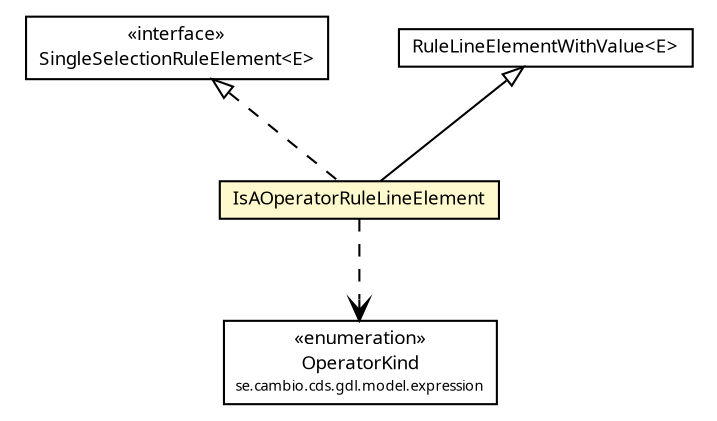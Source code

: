 #!/usr/local/bin/dot
#
# Class diagram 
# Generated by UMLGraph version R5_6 (http://www.umlgraph.org/)
#

digraph G {
	edge [fontname="Trebuchet MS",fontsize=10,labelfontname="Trebuchet MS",labelfontsize=10];
	node [fontname="Trebuchet MS",fontsize=10,shape=plaintext];
	nodesep=0.25;
	ranksep=0.5;
	// se.cambio.cds.gdl.model.expression.OperatorKind
	c243206 [label=<<table title="se.cambio.cds.gdl.model.expression.OperatorKind" border="0" cellborder="1" cellspacing="0" cellpadding="2" port="p" href="../../../../expression/OperatorKind.html">
		<tr><td><table border="0" cellspacing="0" cellpadding="1">
<tr><td align="center" balign="center"> &#171;enumeration&#187; </td></tr>
<tr><td align="center" balign="center"><font face="Trebuchet MS"> OperatorKind </font></td></tr>
<tr><td align="center" balign="center"><font face="Trebuchet MS" point-size="7.0"> se.cambio.cds.gdl.model.expression </font></td></tr>
		</table></td></tr>
		</table>>, URL="../../../../expression/OperatorKind.html", fontname="Trebuchet MS", fontcolor="black", fontsize=9.0];
	// se.cambio.cds.gdl.model.readable.rule.lines.elements.SingleSelectionRuleElement<E>
	c243405 [label=<<table title="se.cambio.cds.gdl.model.readable.rule.lines.elements.SingleSelectionRuleElement" border="0" cellborder="1" cellspacing="0" cellpadding="2" port="p" href="./SingleSelectionRuleElement.html">
		<tr><td><table border="0" cellspacing="0" cellpadding="1">
<tr><td align="center" balign="center"> &#171;interface&#187; </td></tr>
<tr><td align="center" balign="center"><font face="Trebuchet MS"> SingleSelectionRuleElement&lt;E&gt; </font></td></tr>
		</table></td></tr>
		</table>>, URL="./SingleSelectionRuleElement.html", fontname="Trebuchet MS", fontcolor="black", fontsize=9.0];
	// se.cambio.cds.gdl.model.readable.rule.lines.elements.RuleLineElementWithValue<E>
	c243406 [label=<<table title="se.cambio.cds.gdl.model.readable.rule.lines.elements.RuleLineElementWithValue" border="0" cellborder="1" cellspacing="0" cellpadding="2" port="p" href="./RuleLineElementWithValue.html">
		<tr><td><table border="0" cellspacing="0" cellpadding="1">
<tr><td align="center" balign="center"><font face="Trebuchet MS"> RuleLineElementWithValue&lt;E&gt; </font></td></tr>
		</table></td></tr>
		</table>>, URL="./RuleLineElementWithValue.html", fontname="Trebuchet MS", fontcolor="black", fontsize=9.0];
	// se.cambio.cds.gdl.model.readable.rule.lines.elements.IsAOperatorRuleLineElement
	c243410 [label=<<table title="se.cambio.cds.gdl.model.readable.rule.lines.elements.IsAOperatorRuleLineElement" border="0" cellborder="1" cellspacing="0" cellpadding="2" port="p" bgcolor="lemonChiffon" href="./IsAOperatorRuleLineElement.html">
		<tr><td><table border="0" cellspacing="0" cellpadding="1">
<tr><td align="center" balign="center"><font face="Trebuchet MS"> IsAOperatorRuleLineElement </font></td></tr>
		</table></td></tr>
		</table>>, URL="./IsAOperatorRuleLineElement.html", fontname="Trebuchet MS", fontcolor="black", fontsize=9.0];
	//se.cambio.cds.gdl.model.readable.rule.lines.elements.IsAOperatorRuleLineElement extends se.cambio.cds.gdl.model.readable.rule.lines.elements.RuleLineElementWithValue<java.lang.String>
	c243406:p -> c243410:p [dir=back,arrowtail=empty];
	//se.cambio.cds.gdl.model.readable.rule.lines.elements.IsAOperatorRuleLineElement implements se.cambio.cds.gdl.model.readable.rule.lines.elements.SingleSelectionRuleElement<E>
	c243405:p -> c243410:p [dir=back,arrowtail=empty,style=dashed];
	// se.cambio.cds.gdl.model.readable.rule.lines.elements.IsAOperatorRuleLineElement DEPEND se.cambio.cds.gdl.model.expression.OperatorKind
	c243410:p -> c243206:p [taillabel="", label="", headlabel="", fontname="Trebuchet MS", fontcolor="black", fontsize=10.0, color="black", arrowhead=open, style=dashed];
}

